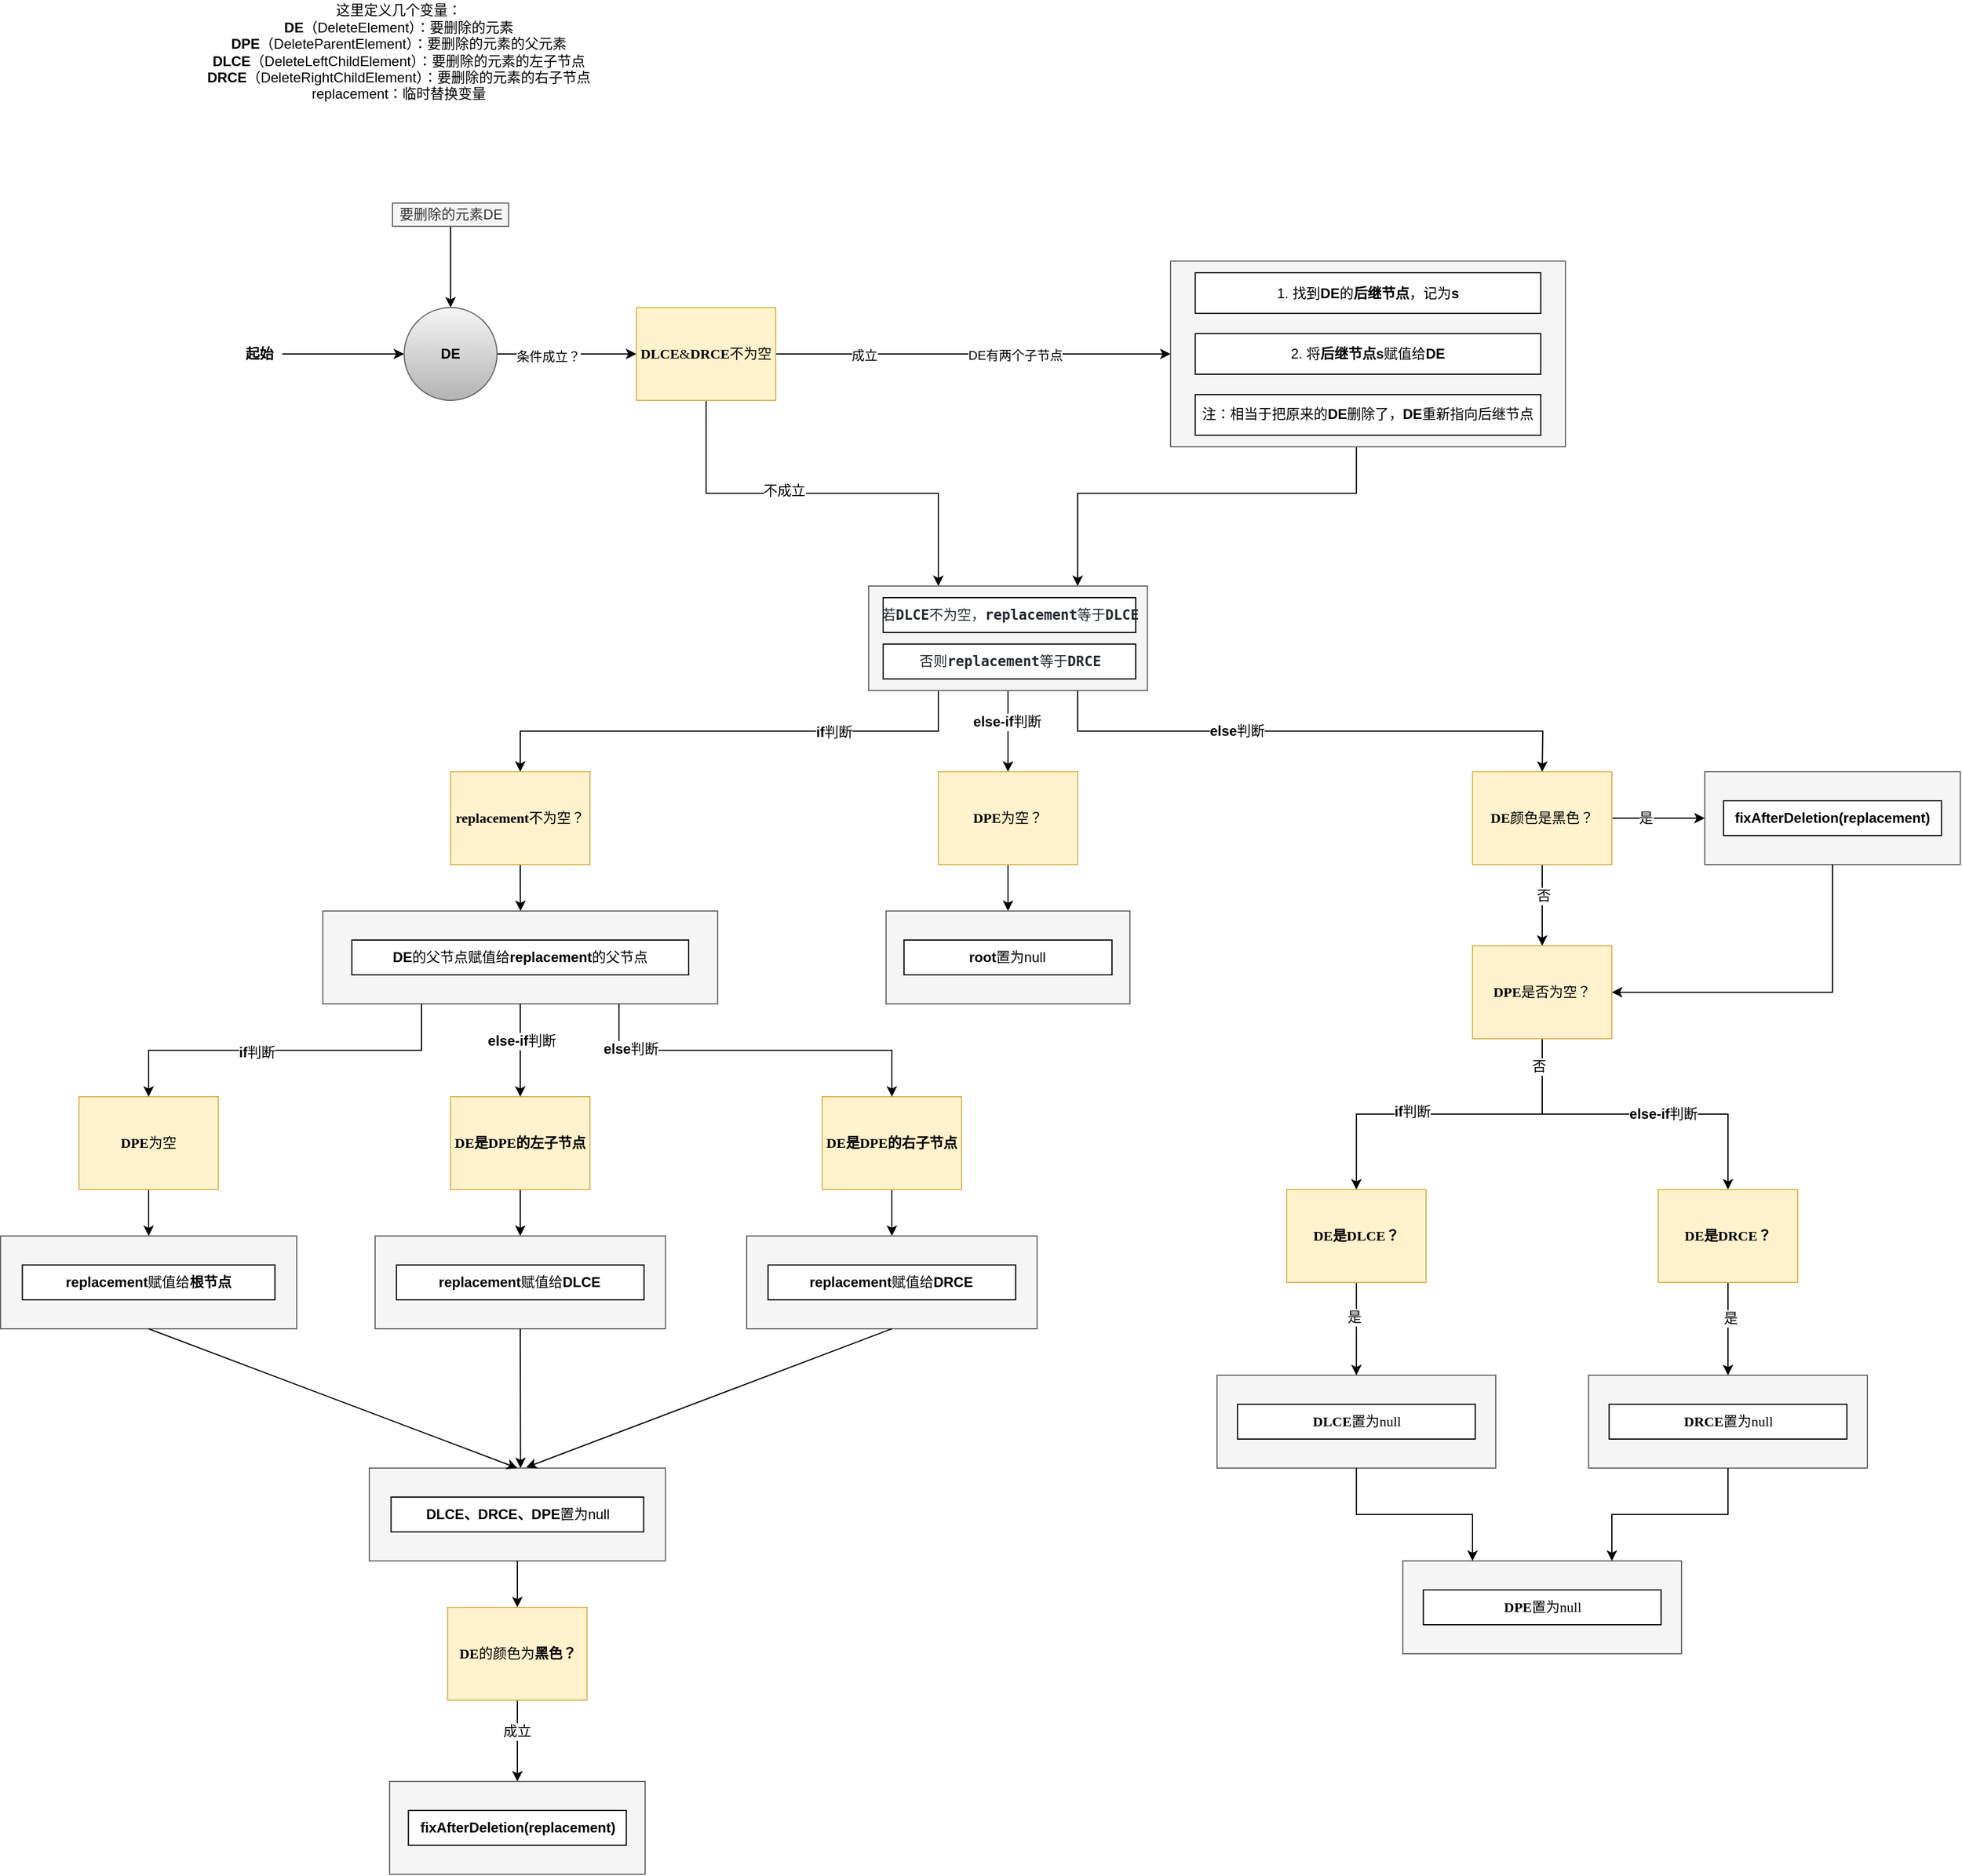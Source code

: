 <mxfile version="14.9.0" type="github">
  <diagram id="dqTE0z3j5utBwTfhuuDI" name="第 1 页">
    <mxGraphModel dx="1160" dy="379" grid="1" gridSize="10" guides="1" tooltips="1" connect="1" arrows="1" fold="1" page="0" pageScale="1" pageWidth="827" pageHeight="1169" math="0" shadow="0">
      <root>
        <mxCell id="0" />
        <mxCell id="1" parent="0" />
        <mxCell id="QXMiSGdsMHIv6WNnIhJc-1" value="" style="edgeStyle=orthogonalEdgeStyle;rounded=0;orthogonalLoop=1;jettySize=auto;html=1;fontFamily=Times New Roman;" edge="1" parent="1" source="QXMiSGdsMHIv6WNnIhJc-2" target="QXMiSGdsMHIv6WNnIhJc-7">
          <mxGeometry relative="1" as="geometry" />
        </mxCell>
        <mxCell id="QXMiSGdsMHIv6WNnIhJc-2" value="要删除的元素DE" style="text;html=1;align=center;verticalAlign=middle;resizable=0;points=[];autosize=1;strokeColor=#666666;fillColor=#f5f5f5;fontColor=#333333;" vertex="1" parent="1">
          <mxGeometry x="150" y="230" width="100" height="20" as="geometry" />
        </mxCell>
        <mxCell id="QXMiSGdsMHIv6WNnIhJc-3" value="" style="edgeStyle=orthogonalEdgeStyle;rounded=0;orthogonalLoop=1;jettySize=auto;html=1;fontFamily=Times New Roman;" edge="1" parent="1" source="QXMiSGdsMHIv6WNnIhJc-4" target="QXMiSGdsMHIv6WNnIhJc-7">
          <mxGeometry relative="1" as="geometry" />
        </mxCell>
        <mxCell id="QXMiSGdsMHIv6WNnIhJc-4" value="&lt;font face=&quot;Tahoma&quot;&gt;起始&lt;/font&gt;" style="text;html=1;align=center;verticalAlign=middle;resizable=0;points=[];autosize=1;strokeColor=none;fontStyle=1;spacingTop=0;spacing=0;fontFamily=Times New Roman;" vertex="1" parent="1">
          <mxGeometry x="15" y="350" width="40" height="20" as="geometry" />
        </mxCell>
        <mxCell id="QXMiSGdsMHIv6WNnIhJc-5" value="" style="edgeStyle=orthogonalEdgeStyle;rounded=0;orthogonalLoop=1;jettySize=auto;html=1;fontFamily=Times New Roman;" edge="1" parent="1" source="QXMiSGdsMHIv6WNnIhJc-7">
          <mxGeometry relative="1" as="geometry">
            <mxPoint x="360" y="360" as="targetPoint" />
          </mxGeometry>
        </mxCell>
        <mxCell id="QXMiSGdsMHIv6WNnIhJc-6" value="条件成立？" style="edgeLabel;html=1;align=center;verticalAlign=middle;resizable=0;points=[];fontFamily=Times New Roman;" vertex="1" connectable="0" parent="QXMiSGdsMHIv6WNnIhJc-5">
          <mxGeometry x="-0.272" y="-2" relative="1" as="geometry">
            <mxPoint as="offset" />
          </mxGeometry>
        </mxCell>
        <mxCell id="QXMiSGdsMHIv6WNnIhJc-7" value="DE" style="ellipse;whiteSpace=wrap;html=1;aspect=fixed;fillColor=#f5f5f5;strokeColor=#666666;fontStyle=1;gradientColor=#b3b3b3;" vertex="1" parent="1">
          <mxGeometry x="160" y="320" width="80" height="80" as="geometry" />
        </mxCell>
        <mxCell id="QXMiSGdsMHIv6WNnIhJc-8" value="" style="edgeStyle=orthogonalEdgeStyle;rounded=0;orthogonalLoop=1;jettySize=auto;html=1;entryX=0;entryY=0.5;entryDx=0;entryDy=0;" edge="1" parent="1" source="QXMiSGdsMHIv6WNnIhJc-12">
          <mxGeometry relative="1" as="geometry">
            <mxPoint x="820" y="360.0" as="targetPoint" />
          </mxGeometry>
        </mxCell>
        <mxCell id="QXMiSGdsMHIv6WNnIhJc-9" value="成立" style="edgeLabel;html=1;align=center;verticalAlign=middle;resizable=0;points=[];" vertex="1" connectable="0" parent="QXMiSGdsMHIv6WNnIhJc-8">
          <mxGeometry x="0.208" y="2" relative="1" as="geometry">
            <mxPoint x="-129" y="2" as="offset" />
          </mxGeometry>
        </mxCell>
        <mxCell id="QXMiSGdsMHIv6WNnIhJc-97" value="DE有两个子节点" style="edgeLabel;html=1;align=center;verticalAlign=middle;resizable=0;points=[];" vertex="1" connectable="0" parent="QXMiSGdsMHIv6WNnIhJc-8">
          <mxGeometry x="0.209" relative="1" as="geometry">
            <mxPoint as="offset" />
          </mxGeometry>
        </mxCell>
        <mxCell id="QXMiSGdsMHIv6WNnIhJc-120" style="edgeStyle=orthogonalEdgeStyle;rounded=0;orthogonalLoop=1;jettySize=auto;html=1;exitX=0.5;exitY=1;exitDx=0;exitDy=0;entryX=0.25;entryY=0;entryDx=0;entryDy=0;fontSize=12;" edge="1" parent="1" source="QXMiSGdsMHIv6WNnIhJc-12" target="QXMiSGdsMHIv6WNnIhJc-98">
          <mxGeometry relative="1" as="geometry" />
        </mxCell>
        <mxCell id="QXMiSGdsMHIv6WNnIhJc-121" value="不成立" style="edgeLabel;html=1;align=center;verticalAlign=middle;resizable=0;points=[];fontSize=12;" vertex="1" connectable="0" parent="QXMiSGdsMHIv6WNnIhJc-120">
          <mxGeometry x="-0.183" y="2" relative="1" as="geometry">
            <mxPoint as="offset" />
          </mxGeometry>
        </mxCell>
        <mxCell id="QXMiSGdsMHIv6WNnIhJc-12" value="&lt;b&gt;DLCE&lt;/b&gt;&amp;amp;&lt;b&gt;DRCE&lt;/b&gt;不为空" style="rounded=0;whiteSpace=wrap;html=1;fontFamily=Times New Roman;align=center;fillColor=#fff2cc;strokeColor=#d6b656;" vertex="1" parent="1">
          <mxGeometry x="360" y="320" width="120" height="80" as="geometry" />
        </mxCell>
        <mxCell id="QXMiSGdsMHIv6WNnIhJc-84" value="这里定义几个变量：&lt;br&gt;&lt;b&gt;DE&lt;/b&gt;（DeleteElement）：要删除的元素&lt;br&gt;&lt;b&gt;DPE&lt;/b&gt;（DeleteParentElement）：要删除的元素的父元素&lt;br&gt;&lt;b&gt;DLCE&lt;/b&gt;（DeleteLeftChildElement）：要删除的元素的左子节点&lt;br&gt;&lt;b&gt;DRCE&lt;/b&gt;（DeleteRightChildElement）：要删除的元素的右子节点&lt;br&gt;replacement：临时替换变量" style="text;html=1;align=center;verticalAlign=middle;resizable=0;points=[];autosize=1;strokeColor=none;" vertex="1" parent="1">
          <mxGeometry x="-20" y="55" width="350" height="90" as="geometry" />
        </mxCell>
        <mxCell id="QXMiSGdsMHIv6WNnIhJc-122" style="edgeStyle=orthogonalEdgeStyle;rounded=0;orthogonalLoop=1;jettySize=auto;html=1;exitX=0.5;exitY=1;exitDx=0;exitDy=0;entryX=0.75;entryY=0;entryDx=0;entryDy=0;fontSize=12;" edge="1" parent="1" source="QXMiSGdsMHIv6WNnIhJc-86" target="QXMiSGdsMHIv6WNnIhJc-98">
          <mxGeometry relative="1" as="geometry">
            <Array as="points">
              <mxPoint x="980" y="480" />
              <mxPoint x="740" y="480" />
            </Array>
          </mxGeometry>
        </mxCell>
        <mxCell id="QXMiSGdsMHIv6WNnIhJc-113" style="edgeStyle=orthogonalEdgeStyle;rounded=0;orthogonalLoop=1;jettySize=auto;html=1;exitX=0.25;exitY=1;exitDx=0;exitDy=0;entryX=0.5;entryY=0;entryDx=0;entryDy=0;fontSize=12;" edge="1" parent="1" source="QXMiSGdsMHIv6WNnIhJc-98" target="QXMiSGdsMHIv6WNnIhJc-105">
          <mxGeometry relative="1" as="geometry" />
        </mxCell>
        <mxCell id="QXMiSGdsMHIv6WNnIhJc-114" value="&lt;b&gt;if&lt;/b&gt;判断" style="edgeLabel;html=1;align=center;verticalAlign=middle;resizable=0;points=[];fontSize=12;" vertex="1" connectable="0" parent="QXMiSGdsMHIv6WNnIhJc-113">
          <mxGeometry x="-0.417" y="1" relative="1" as="geometry">
            <mxPoint as="offset" />
          </mxGeometry>
        </mxCell>
        <mxCell id="QXMiSGdsMHIv6WNnIhJc-116" style="edgeStyle=orthogonalEdgeStyle;rounded=0;orthogonalLoop=1;jettySize=auto;html=1;exitX=0.5;exitY=1;exitDx=0;exitDy=0;fontSize=12;entryX=0.5;entryY=0;entryDx=0;entryDy=0;" edge="1" parent="1" source="QXMiSGdsMHIv6WNnIhJc-98" target="QXMiSGdsMHIv6WNnIhJc-124">
          <mxGeometry relative="1" as="geometry">
            <mxPoint x="680" y="710" as="targetPoint" />
          </mxGeometry>
        </mxCell>
        <mxCell id="QXMiSGdsMHIv6WNnIhJc-117" value="&lt;b&gt;else-if&lt;/b&gt;判断" style="edgeLabel;html=1;align=center;verticalAlign=middle;resizable=0;points=[];fontSize=12;" vertex="1" connectable="0" parent="QXMiSGdsMHIv6WNnIhJc-116">
          <mxGeometry x="-0.247" y="-1" relative="1" as="geometry">
            <mxPoint as="offset" />
          </mxGeometry>
        </mxCell>
        <mxCell id="QXMiSGdsMHIv6WNnIhJc-118" style="edgeStyle=orthogonalEdgeStyle;rounded=0;orthogonalLoop=1;jettySize=auto;html=1;exitX=0.75;exitY=1;exitDx=0;exitDy=0;entryX=0.5;entryY=0;entryDx=0;entryDy=0;fontSize=12;" edge="1" parent="1" source="QXMiSGdsMHIv6WNnIhJc-98">
          <mxGeometry relative="1" as="geometry">
            <mxPoint x="1140" y="720" as="targetPoint" />
          </mxGeometry>
        </mxCell>
        <mxCell id="QXMiSGdsMHIv6WNnIhJc-119" value="&lt;b&gt;else&lt;/b&gt;判断" style="edgeLabel;html=1;align=center;verticalAlign=middle;resizable=0;points=[];fontSize=12;" vertex="1" connectable="0" parent="QXMiSGdsMHIv6WNnIhJc-118">
          <mxGeometry x="-0.269" relative="1" as="geometry">
            <mxPoint as="offset" />
          </mxGeometry>
        </mxCell>
        <mxCell id="QXMiSGdsMHIv6WNnIhJc-98" value="&lt;pre style=&quot;color: rgb(36 , 41 , 46) ; font-family: &amp;#34;jetbrains mono&amp;#34; , monospace ; font-size: 12px&quot;&gt;&lt;br&gt;&lt;/pre&gt;" style="rounded=0;whiteSpace=wrap;html=1;fillColor=#f5f5f5;strokeColor=#666666;fontColor=#333333;fontSize=12;" vertex="1" parent="1">
          <mxGeometry x="560" y="560" width="240" height="90" as="geometry" />
        </mxCell>
        <mxCell id="QXMiSGdsMHIv6WNnIhJc-130" style="edgeStyle=orthogonalEdgeStyle;rounded=0;orthogonalLoop=1;jettySize=auto;html=1;exitX=0.5;exitY=1;exitDx=0;exitDy=0;fontSize=12;" edge="1" parent="1" source="QXMiSGdsMHIv6WNnIhJc-105">
          <mxGeometry relative="1" as="geometry">
            <mxPoint x="260.241" y="840" as="targetPoint" />
          </mxGeometry>
        </mxCell>
        <mxCell id="QXMiSGdsMHIv6WNnIhJc-105" value="&lt;b&gt;replacement&lt;/b&gt;不为空？" style="rounded=0;whiteSpace=wrap;html=1;fontFamily=Times New Roman;align=center;fillColor=#fff2cc;strokeColor=#d6b656;fontStyle=0" vertex="1" parent="1">
          <mxGeometry x="200" y="720" width="120" height="80" as="geometry" />
        </mxCell>
        <mxCell id="QXMiSGdsMHIv6WNnIhJc-106" value="&lt;pre style=&quot;color: rgb(36 , 41 , 46) ; font-family: &amp;#34;jetbrains mono&amp;#34; , monospace&quot;&gt;若&lt;b&gt;DLCE&lt;/b&gt;不为空，&lt;b&gt;replacement&lt;/b&gt;等于&lt;b&gt;DLCE&lt;/b&gt;&lt;/pre&gt;" style="rounded=0;whiteSpace=wrap;html=1;align=center;" vertex="1" parent="1">
          <mxGeometry x="572.5" y="570" width="217.5" height="30" as="geometry" />
        </mxCell>
        <mxCell id="QXMiSGdsMHIv6WNnIhJc-108" value="&lt;pre style=&quot;color: rgb(36 , 41 , 46) ; font-family: &amp;#34;jetbrains mono&amp;#34; , monospace&quot;&gt;&lt;span style=&quot;white-space: normal&quot;&gt;否则&lt;b&gt;replacement&lt;/b&gt;等于&lt;b&gt;DRCE&lt;/b&gt;&lt;/span&gt;&lt;br&gt;&lt;/pre&gt;" style="rounded=0;whiteSpace=wrap;html=1;align=center;" vertex="1" parent="1">
          <mxGeometry x="572.5" y="610" width="217.5" height="30" as="geometry" />
        </mxCell>
        <mxCell id="QXMiSGdsMHIv6WNnIhJc-179" style="edgeStyle=none;rounded=0;orthogonalLoop=1;jettySize=auto;html=1;exitX=0.5;exitY=1;exitDx=0;exitDy=0;entryX=0.5;entryY=0;entryDx=0;entryDy=0;fontSize=12;" edge="1" parent="1" source="QXMiSGdsMHIv6WNnIhJc-124" target="QXMiSGdsMHIv6WNnIhJc-175">
          <mxGeometry relative="1" as="geometry" />
        </mxCell>
        <mxCell id="QXMiSGdsMHIv6WNnIhJc-124" value="&lt;b&gt;DPE&lt;/b&gt;为空？" style="rounded=0;whiteSpace=wrap;html=1;fontFamily=Times New Roman;align=center;fillColor=#fff2cc;strokeColor=#d6b656;fontStyle=0" vertex="1" parent="1">
          <mxGeometry x="620" y="720" width="120" height="80" as="geometry" />
        </mxCell>
        <mxCell id="QXMiSGdsMHIv6WNnIhJc-126" value="" style="group" vertex="1" connectable="0" parent="1">
          <mxGeometry x="820" y="280" width="340" height="160" as="geometry" />
        </mxCell>
        <mxCell id="QXMiSGdsMHIv6WNnIhJc-86" value="" style="rounded=0;whiteSpace=wrap;html=1;fillColor=#f5f5f5;strokeColor=#666666;fontColor=#333333;" vertex="1" parent="QXMiSGdsMHIv6WNnIhJc-126">
          <mxGeometry width="340" height="160" as="geometry" />
        </mxCell>
        <mxCell id="QXMiSGdsMHIv6WNnIhJc-90" value="1. 找到&lt;b&gt;DE&lt;/b&gt;的&lt;b&gt;后继节点&lt;/b&gt;，记为&lt;b&gt;s&lt;/b&gt;" style="rounded=0;whiteSpace=wrap;html=1;align=center;" vertex="1" parent="QXMiSGdsMHIv6WNnIhJc-126">
          <mxGeometry x="21.25" y="10.003" width="297.5" height="35" as="geometry" />
        </mxCell>
        <mxCell id="QXMiSGdsMHIv6WNnIhJc-92" value="2.&amp;nbsp;将&lt;b&gt;后继节点s&lt;/b&gt;赋值给&lt;b&gt;DE&lt;/b&gt;" style="rounded=0;whiteSpace=wrap;html=1;align=center;" vertex="1" parent="QXMiSGdsMHIv6WNnIhJc-126">
          <mxGeometry x="21.25" y="62.497" width="297.5" height="35" as="geometry" />
        </mxCell>
        <mxCell id="QXMiSGdsMHIv6WNnIhJc-95" value="注：相当于把原来的&lt;b&gt;DE&lt;/b&gt;删除了，&lt;b&gt;DE&lt;/b&gt;重新指向后继节点" style="rounded=0;whiteSpace=wrap;html=1;" vertex="1" parent="QXMiSGdsMHIv6WNnIhJc-126">
          <mxGeometry x="21.25" y="114.997" width="297.5" height="35" as="geometry" />
        </mxCell>
        <mxCell id="QXMiSGdsMHIv6WNnIhJc-127" value="" style="group" vertex="1" connectable="0" parent="1">
          <mxGeometry x="90" y="840" width="340" height="80" as="geometry" />
        </mxCell>
        <mxCell id="QXMiSGdsMHIv6WNnIhJc-123" value="" style="rounded=0;whiteSpace=wrap;html=1;fillColor=#f5f5f5;strokeColor=#666666;fontColor=#333333;" vertex="1" parent="QXMiSGdsMHIv6WNnIhJc-127">
          <mxGeometry width="340" height="80" as="geometry" />
        </mxCell>
        <mxCell id="QXMiSGdsMHIv6WNnIhJc-125" value="&lt;b&gt;DE&lt;/b&gt;的父节点赋值给&lt;b&gt;replacement&lt;/b&gt;的父节点" style="rounded=0;whiteSpace=wrap;html=1;align=center;" vertex="1" parent="QXMiSGdsMHIv6WNnIhJc-127">
          <mxGeometry x="25" y="25" width="290" height="30" as="geometry" />
        </mxCell>
        <mxCell id="QXMiSGdsMHIv6WNnIhJc-154" style="edgeStyle=orthogonalEdgeStyle;rounded=0;orthogonalLoop=1;jettySize=auto;html=1;exitX=0.5;exitY=1;exitDx=0;exitDy=0;entryX=0.5;entryY=0;entryDx=0;entryDy=0;fontSize=12;" edge="1" parent="1" source="QXMiSGdsMHIv6WNnIhJc-131" target="QXMiSGdsMHIv6WNnIhJc-145">
          <mxGeometry relative="1" as="geometry" />
        </mxCell>
        <mxCell id="QXMiSGdsMHIv6WNnIhJc-131" value="&lt;b&gt;DPE&lt;/b&gt;为空" style="rounded=0;whiteSpace=wrap;html=1;fontFamily=Times New Roman;align=center;fillColor=#fff2cc;strokeColor=#d6b656;fontStyle=0" vertex="1" parent="1">
          <mxGeometry x="-120" y="1000" width="120" height="80" as="geometry" />
        </mxCell>
        <mxCell id="QXMiSGdsMHIv6WNnIhJc-155" style="edgeStyle=orthogonalEdgeStyle;rounded=0;orthogonalLoop=1;jettySize=auto;html=1;exitX=0.5;exitY=1;exitDx=0;exitDy=0;entryX=0.5;entryY=0;entryDx=0;entryDy=0;fontSize=12;" edge="1" parent="1" source="QXMiSGdsMHIv6WNnIhJc-132" target="QXMiSGdsMHIv6WNnIhJc-148">
          <mxGeometry relative="1" as="geometry" />
        </mxCell>
        <mxCell id="QXMiSGdsMHIv6WNnIhJc-132" value="&lt;b&gt;DE是DPE的左子节点&lt;/b&gt;" style="rounded=0;whiteSpace=wrap;html=1;fontFamily=Times New Roman;align=center;fillColor=#fff2cc;strokeColor=#d6b656;fontStyle=0" vertex="1" parent="1">
          <mxGeometry x="200" y="1000" width="120" height="80" as="geometry" />
        </mxCell>
        <mxCell id="QXMiSGdsMHIv6WNnIhJc-156" style="edgeStyle=orthogonalEdgeStyle;rounded=0;orthogonalLoop=1;jettySize=auto;html=1;exitX=0.5;exitY=1;exitDx=0;exitDy=0;entryX=0.5;entryY=0;entryDx=0;entryDy=0;fontSize=12;" edge="1" parent="1" source="QXMiSGdsMHIv6WNnIhJc-133" target="QXMiSGdsMHIv6WNnIhJc-151">
          <mxGeometry relative="1" as="geometry" />
        </mxCell>
        <mxCell id="QXMiSGdsMHIv6WNnIhJc-133" value="&lt;b&gt;DE是DPE的右子节点&lt;/b&gt;" style="rounded=0;whiteSpace=wrap;html=1;fontFamily=Times New Roman;align=center;fillColor=#fff2cc;strokeColor=#d6b656;fontStyle=0" vertex="1" parent="1">
          <mxGeometry x="520" y="1000" width="120" height="80" as="geometry" />
        </mxCell>
        <mxCell id="QXMiSGdsMHIv6WNnIhJc-138" style="edgeStyle=orthogonalEdgeStyle;rounded=0;orthogonalLoop=1;jettySize=auto;html=1;exitX=0.25;exitY=1;exitDx=0;exitDy=0;fontSize=12;" edge="1" parent="1" source="QXMiSGdsMHIv6WNnIhJc-123" target="QXMiSGdsMHIv6WNnIhJc-131">
          <mxGeometry relative="1" as="geometry" />
        </mxCell>
        <mxCell id="QXMiSGdsMHIv6WNnIhJc-141" value="&lt;b&gt;if&lt;/b&gt;判断" style="edgeLabel;html=1;align=center;verticalAlign=middle;resizable=0;points=[];fontSize=12;" vertex="1" connectable="0" parent="QXMiSGdsMHIv6WNnIhJc-138">
          <mxGeometry x="0.159" y="2" relative="1" as="geometry">
            <mxPoint as="offset" />
          </mxGeometry>
        </mxCell>
        <mxCell id="QXMiSGdsMHIv6WNnIhJc-139" value="" style="edgeStyle=orthogonalEdgeStyle;rounded=0;orthogonalLoop=1;jettySize=auto;html=1;fontSize=12;" edge="1" parent="1" source="QXMiSGdsMHIv6WNnIhJc-123" target="QXMiSGdsMHIv6WNnIhJc-132">
          <mxGeometry relative="1" as="geometry" />
        </mxCell>
        <mxCell id="QXMiSGdsMHIv6WNnIhJc-142" value="&lt;b&gt;else-if&lt;/b&gt;判断" style="edgeLabel;html=1;align=center;verticalAlign=middle;resizable=0;points=[];fontSize=12;" vertex="1" connectable="0" parent="QXMiSGdsMHIv6WNnIhJc-139">
          <mxGeometry x="-0.216" y="1" relative="1" as="geometry">
            <mxPoint as="offset" />
          </mxGeometry>
        </mxCell>
        <mxCell id="QXMiSGdsMHIv6WNnIhJc-140" style="edgeStyle=orthogonalEdgeStyle;rounded=0;orthogonalLoop=1;jettySize=auto;html=1;exitX=0.75;exitY=1;exitDx=0;exitDy=0;entryX=0.5;entryY=0;entryDx=0;entryDy=0;fontSize=12;" edge="1" parent="1" source="QXMiSGdsMHIv6WNnIhJc-123" target="QXMiSGdsMHIv6WNnIhJc-133">
          <mxGeometry relative="1" as="geometry" />
        </mxCell>
        <mxCell id="QXMiSGdsMHIv6WNnIhJc-143" value="&lt;b&gt;else&lt;/b&gt;判断" style="edgeLabel;html=1;align=center;verticalAlign=middle;resizable=0;points=[];fontSize=12;" vertex="1" connectable="0" parent="QXMiSGdsMHIv6WNnIhJc-140">
          <mxGeometry x="-0.686" y="1" relative="1" as="geometry">
            <mxPoint as="offset" />
          </mxGeometry>
        </mxCell>
        <mxCell id="QXMiSGdsMHIv6WNnIhJc-144" value="" style="group" vertex="1" connectable="0" parent="1">
          <mxGeometry x="-187.5" y="1120" width="255" height="80" as="geometry" />
        </mxCell>
        <mxCell id="QXMiSGdsMHIv6WNnIhJc-145" value="" style="rounded=0;whiteSpace=wrap;html=1;fillColor=#f5f5f5;strokeColor=#666666;fontColor=#333333;" vertex="1" parent="QXMiSGdsMHIv6WNnIhJc-144">
          <mxGeometry width="255.0" height="80" as="geometry" />
        </mxCell>
        <mxCell id="QXMiSGdsMHIv6WNnIhJc-146" value="&lt;b&gt;replacement&lt;/b&gt;赋值给&lt;b&gt;根节点&lt;/b&gt;" style="rounded=0;whiteSpace=wrap;html=1;align=center;" vertex="1" parent="QXMiSGdsMHIv6WNnIhJc-144">
          <mxGeometry x="18.75" y="25" width="217.5" height="30" as="geometry" />
        </mxCell>
        <mxCell id="QXMiSGdsMHIv6WNnIhJc-147" value="" style="group" vertex="1" connectable="0" parent="1">
          <mxGeometry x="135" y="1120" width="250" height="80" as="geometry" />
        </mxCell>
        <mxCell id="QXMiSGdsMHIv6WNnIhJc-148" value="" style="rounded=0;whiteSpace=wrap;html=1;fillColor=#f5f5f5;strokeColor=#666666;fontColor=#333333;" vertex="1" parent="QXMiSGdsMHIv6WNnIhJc-147">
          <mxGeometry width="250.0" height="80" as="geometry" />
        </mxCell>
        <mxCell id="QXMiSGdsMHIv6WNnIhJc-149" value="&lt;b&gt;replacement&lt;/b&gt;赋值给&lt;b&gt;DLCE&lt;/b&gt;" style="rounded=0;whiteSpace=wrap;html=1;align=center;" vertex="1" parent="QXMiSGdsMHIv6WNnIhJc-147">
          <mxGeometry x="18.382" y="25" width="213.235" height="30" as="geometry" />
        </mxCell>
        <mxCell id="QXMiSGdsMHIv6WNnIhJc-150" value="" style="group" vertex="1" connectable="0" parent="1">
          <mxGeometry x="455" y="1120" width="250" height="80" as="geometry" />
        </mxCell>
        <mxCell id="QXMiSGdsMHIv6WNnIhJc-151" value="" style="rounded=0;whiteSpace=wrap;html=1;fillColor=#f5f5f5;strokeColor=#666666;fontColor=#333333;" vertex="1" parent="QXMiSGdsMHIv6WNnIhJc-150">
          <mxGeometry width="250.0" height="80" as="geometry" />
        </mxCell>
        <mxCell id="QXMiSGdsMHIv6WNnIhJc-152" value="&lt;b&gt;replacement&lt;/b&gt;赋值给&lt;b&gt;DRCE&lt;/b&gt;" style="rounded=0;whiteSpace=wrap;html=1;align=center;" vertex="1" parent="QXMiSGdsMHIv6WNnIhJc-150">
          <mxGeometry x="18.382" y="25" width="213.235" height="30" as="geometry" />
        </mxCell>
        <mxCell id="QXMiSGdsMHIv6WNnIhJc-157" value="" style="group" vertex="1" connectable="0" parent="1">
          <mxGeometry x="130" y="1320" width="255" height="80" as="geometry" />
        </mxCell>
        <mxCell id="QXMiSGdsMHIv6WNnIhJc-158" value="" style="rounded=0;whiteSpace=wrap;html=1;fillColor=#f5f5f5;strokeColor=#666666;fontColor=#333333;" vertex="1" parent="QXMiSGdsMHIv6WNnIhJc-157">
          <mxGeometry width="255.0" height="80" as="geometry" />
        </mxCell>
        <mxCell id="QXMiSGdsMHIv6WNnIhJc-159" value="&lt;b&gt;DLCE、DRCE、DPE&lt;/b&gt;置为null" style="rounded=0;whiteSpace=wrap;html=1;align=center;" vertex="1" parent="QXMiSGdsMHIv6WNnIhJc-157">
          <mxGeometry x="18.75" y="25" width="217.5" height="30" as="geometry" />
        </mxCell>
        <mxCell id="QXMiSGdsMHIv6WNnIhJc-160" style="rounded=0;orthogonalLoop=1;jettySize=auto;html=1;exitX=0.5;exitY=1;exitDx=0;exitDy=0;entryX=0.5;entryY=0;entryDx=0;entryDy=0;fontSize=12;" edge="1" parent="1" source="QXMiSGdsMHIv6WNnIhJc-145" target="QXMiSGdsMHIv6WNnIhJc-158">
          <mxGeometry relative="1" as="geometry" />
        </mxCell>
        <mxCell id="QXMiSGdsMHIv6WNnIhJc-161" style="edgeStyle=none;rounded=0;orthogonalLoop=1;jettySize=auto;html=1;exitX=0.5;exitY=1;exitDx=0;exitDy=0;fontSize=12;" edge="1" parent="1" source="QXMiSGdsMHIv6WNnIhJc-148">
          <mxGeometry relative="1" as="geometry">
            <mxPoint x="260.241" y="1320.0" as="targetPoint" />
          </mxGeometry>
        </mxCell>
        <mxCell id="QXMiSGdsMHIv6WNnIhJc-164" style="edgeStyle=none;rounded=0;orthogonalLoop=1;jettySize=auto;html=1;exitX=0.5;exitY=1;exitDx=0;exitDy=0;entryX=0.53;entryY=-0.008;entryDx=0;entryDy=0;entryPerimeter=0;fontSize=12;" edge="1" parent="1" source="QXMiSGdsMHIv6WNnIhJc-151" target="QXMiSGdsMHIv6WNnIhJc-158">
          <mxGeometry relative="1" as="geometry" />
        </mxCell>
        <mxCell id="QXMiSGdsMHIv6WNnIhJc-172" style="edgeStyle=none;rounded=0;orthogonalLoop=1;jettySize=auto;html=1;exitX=0.5;exitY=1;exitDx=0;exitDy=0;entryX=0.5;entryY=0;entryDx=0;entryDy=0;fontSize=12;" edge="1" parent="1" source="QXMiSGdsMHIv6WNnIhJc-165" target="QXMiSGdsMHIv6WNnIhJc-168">
          <mxGeometry relative="1" as="geometry" />
        </mxCell>
        <mxCell id="QXMiSGdsMHIv6WNnIhJc-173" value="成立" style="edgeLabel;html=1;align=center;verticalAlign=middle;resizable=0;points=[];fontSize=12;" vertex="1" connectable="0" parent="QXMiSGdsMHIv6WNnIhJc-172">
          <mxGeometry x="-0.228" y="-1" relative="1" as="geometry">
            <mxPoint as="offset" />
          </mxGeometry>
        </mxCell>
        <mxCell id="QXMiSGdsMHIv6WNnIhJc-165" value="&lt;b&gt;DE&lt;/b&gt;的颜色为&lt;b&gt;黑色？&lt;/b&gt;" style="rounded=0;whiteSpace=wrap;html=1;fontFamily=Times New Roman;align=center;fillColor=#fff2cc;strokeColor=#d6b656;fontStyle=0" vertex="1" parent="1">
          <mxGeometry x="197.5" y="1440" width="120" height="80" as="geometry" />
        </mxCell>
        <mxCell id="QXMiSGdsMHIv6WNnIhJc-166" value="" style="edgeStyle=none;rounded=0;orthogonalLoop=1;jettySize=auto;html=1;fontSize=12;" edge="1" parent="1" source="QXMiSGdsMHIv6WNnIhJc-158" target="QXMiSGdsMHIv6WNnIhJc-165">
          <mxGeometry relative="1" as="geometry" />
        </mxCell>
        <mxCell id="QXMiSGdsMHIv6WNnIhJc-167" value="" style="group" vertex="1" connectable="0" parent="1">
          <mxGeometry x="147.5" y="1590" width="220" height="80" as="geometry" />
        </mxCell>
        <mxCell id="QXMiSGdsMHIv6WNnIhJc-168" value="" style="rounded=0;whiteSpace=wrap;html=1;fillColor=#f5f5f5;strokeColor=#666666;fontColor=#333333;" vertex="1" parent="QXMiSGdsMHIv6WNnIhJc-167">
          <mxGeometry width="220.0" height="80" as="geometry" />
        </mxCell>
        <mxCell id="QXMiSGdsMHIv6WNnIhJc-169" value="&lt;b&gt;fixAfterDeletion(replacement)&lt;/b&gt;" style="rounded=0;whiteSpace=wrap;html=1;align=center;" vertex="1" parent="QXMiSGdsMHIv6WNnIhJc-167">
          <mxGeometry x="16.176" y="25" width="187.647" height="30" as="geometry" />
        </mxCell>
        <mxCell id="QXMiSGdsMHIv6WNnIhJc-174" value="" style="group" vertex="1" connectable="0" parent="1">
          <mxGeometry x="575" y="840" width="210" height="80" as="geometry" />
        </mxCell>
        <mxCell id="QXMiSGdsMHIv6WNnIhJc-175" value="" style="rounded=0;whiteSpace=wrap;html=1;fillColor=#f5f5f5;strokeColor=#666666;fontColor=#333333;" vertex="1" parent="QXMiSGdsMHIv6WNnIhJc-174">
          <mxGeometry width="210" height="80" as="geometry" />
        </mxCell>
        <mxCell id="QXMiSGdsMHIv6WNnIhJc-176" value="&lt;b&gt;root&lt;/b&gt;置为null" style="rounded=0;whiteSpace=wrap;html=1;align=center;" vertex="1" parent="QXMiSGdsMHIv6WNnIhJc-174">
          <mxGeometry x="15.441" y="25" width="179.118" height="30" as="geometry" />
        </mxCell>
        <mxCell id="QXMiSGdsMHIv6WNnIhJc-192" style="edgeStyle=none;rounded=0;orthogonalLoop=1;jettySize=auto;html=1;exitX=1;exitY=0.5;exitDx=0;exitDy=0;entryX=0;entryY=0.5;entryDx=0;entryDy=0;fontSize=12;" edge="1" parent="1" source="QXMiSGdsMHIv6WNnIhJc-183" target="QXMiSGdsMHIv6WNnIhJc-189">
          <mxGeometry relative="1" as="geometry" />
        </mxCell>
        <mxCell id="QXMiSGdsMHIv6WNnIhJc-193" value="是" style="edgeLabel;html=1;align=center;verticalAlign=middle;resizable=0;points=[];fontSize=12;" vertex="1" connectable="0" parent="QXMiSGdsMHIv6WNnIhJc-192">
          <mxGeometry x="-0.274" relative="1" as="geometry">
            <mxPoint as="offset" />
          </mxGeometry>
        </mxCell>
        <mxCell id="QXMiSGdsMHIv6WNnIhJc-195" style="edgeStyle=none;rounded=0;orthogonalLoop=1;jettySize=auto;html=1;entryX=0.5;entryY=0;entryDx=0;entryDy=0;fontSize=12;" edge="1" parent="1" source="QXMiSGdsMHIv6WNnIhJc-183" target="QXMiSGdsMHIv6WNnIhJc-194">
          <mxGeometry relative="1" as="geometry" />
        </mxCell>
        <mxCell id="QXMiSGdsMHIv6WNnIhJc-196" value="否" style="edgeLabel;html=1;align=center;verticalAlign=middle;resizable=0;points=[];fontSize=12;" vertex="1" connectable="0" parent="QXMiSGdsMHIv6WNnIhJc-195">
          <mxGeometry x="-0.249" y="1" relative="1" as="geometry">
            <mxPoint as="offset" />
          </mxGeometry>
        </mxCell>
        <mxCell id="QXMiSGdsMHIv6WNnIhJc-183" value="&lt;b&gt;DE&lt;/b&gt;颜色是黑色？" style="rounded=0;whiteSpace=wrap;html=1;fontFamily=Times New Roman;align=center;fillColor=#fff2cc;strokeColor=#d6b656;fontStyle=0" vertex="1" parent="1">
          <mxGeometry x="1080" y="720" width="120" height="80" as="geometry" />
        </mxCell>
        <mxCell id="QXMiSGdsMHIv6WNnIhJc-188" value="" style="group" vertex="1" connectable="0" parent="1">
          <mxGeometry x="1280" y="720" width="220" height="80" as="geometry" />
        </mxCell>
        <mxCell id="QXMiSGdsMHIv6WNnIhJc-189" value="" style="rounded=0;whiteSpace=wrap;html=1;fillColor=#f5f5f5;strokeColor=#666666;fontColor=#333333;" vertex="1" parent="QXMiSGdsMHIv6WNnIhJc-188">
          <mxGeometry width="220.0" height="80" as="geometry" />
        </mxCell>
        <mxCell id="QXMiSGdsMHIv6WNnIhJc-190" value="&lt;b&gt;fixAfterDeletion(replacement)&lt;/b&gt;" style="rounded=0;whiteSpace=wrap;html=1;align=center;" vertex="1" parent="QXMiSGdsMHIv6WNnIhJc-188">
          <mxGeometry x="16.176" y="25" width="187.647" height="30" as="geometry" />
        </mxCell>
        <mxCell id="QXMiSGdsMHIv6WNnIhJc-232" style="edgeStyle=orthogonalEdgeStyle;rounded=0;orthogonalLoop=1;jettySize=auto;html=1;exitX=0.5;exitY=1;exitDx=0;exitDy=0;entryX=0.5;entryY=0;entryDx=0;entryDy=0;fontSize=12;" edge="1" parent="1" source="QXMiSGdsMHIv6WNnIhJc-194" target="QXMiSGdsMHIv6WNnIhJc-235">
          <mxGeometry relative="1" as="geometry">
            <mxPoint x="980" y="1000" as="targetPoint" />
          </mxGeometry>
        </mxCell>
        <mxCell id="QXMiSGdsMHIv6WNnIhJc-240" value="&lt;b&gt;if&lt;/b&gt;判断" style="edgeLabel;html=1;align=center;verticalAlign=middle;resizable=0;points=[];fontSize=12;" vertex="1" connectable="0" parent="QXMiSGdsMHIv6WNnIhJc-232">
          <mxGeometry x="0.219" y="-2" relative="1" as="geometry">
            <mxPoint as="offset" />
          </mxGeometry>
        </mxCell>
        <mxCell id="QXMiSGdsMHIv6WNnIhJc-233" style="edgeStyle=orthogonalEdgeStyle;rounded=0;orthogonalLoop=1;jettySize=auto;html=1;exitX=0.5;exitY=1;exitDx=0;exitDy=0;entryX=0.5;entryY=0;entryDx=0;entryDy=0;fontSize=12;" edge="1" parent="1" source="QXMiSGdsMHIv6WNnIhJc-194" target="QXMiSGdsMHIv6WNnIhJc-234">
          <mxGeometry relative="1" as="geometry">
            <mxPoint x="1300" y="1000" as="targetPoint" />
          </mxGeometry>
        </mxCell>
        <mxCell id="QXMiSGdsMHIv6WNnIhJc-239" value="否" style="edgeLabel;html=1;align=center;verticalAlign=middle;resizable=0;points=[];fontSize=12;" vertex="1" connectable="0" parent="QXMiSGdsMHIv6WNnIhJc-233">
          <mxGeometry x="-0.839" y="-3" relative="1" as="geometry">
            <mxPoint as="offset" />
          </mxGeometry>
        </mxCell>
        <mxCell id="QXMiSGdsMHIv6WNnIhJc-241" value="&lt;b&gt;else-if&lt;/b&gt;判断" style="edgeLabel;html=1;align=center;verticalAlign=middle;resizable=0;points=[];fontSize=12;" vertex="1" connectable="0" parent="QXMiSGdsMHIv6WNnIhJc-233">
          <mxGeometry x="0.167" relative="1" as="geometry">
            <mxPoint as="offset" />
          </mxGeometry>
        </mxCell>
        <mxCell id="QXMiSGdsMHIv6WNnIhJc-194" value="&lt;b&gt;DPE&lt;/b&gt;是否为空？" style="rounded=0;whiteSpace=wrap;html=1;fontFamily=Times New Roman;align=center;fillColor=#fff2cc;strokeColor=#d6b656;fontStyle=0" vertex="1" parent="1">
          <mxGeometry x="1080" y="870" width="120" height="80" as="geometry" />
        </mxCell>
        <mxCell id="QXMiSGdsMHIv6WNnIhJc-198" style="edgeStyle=orthogonalEdgeStyle;rounded=0;orthogonalLoop=1;jettySize=auto;html=1;exitX=0.5;exitY=1;exitDx=0;exitDy=0;entryX=1;entryY=0.5;entryDx=0;entryDy=0;fontSize=12;" edge="1" parent="1" source="QXMiSGdsMHIv6WNnIhJc-189" target="QXMiSGdsMHIv6WNnIhJc-194">
          <mxGeometry relative="1" as="geometry" />
        </mxCell>
        <mxCell id="QXMiSGdsMHIv6WNnIhJc-219" value="" style="group" vertex="1" connectable="0" parent="1">
          <mxGeometry x="1020" y="1400" width="240" height="80" as="geometry" />
        </mxCell>
        <mxCell id="QXMiSGdsMHIv6WNnIhJc-220" value="" style="rounded=0;whiteSpace=wrap;html=1;fillColor=#f5f5f5;strokeColor=#666666;fontColor=#333333;" vertex="1" parent="QXMiSGdsMHIv6WNnIhJc-219">
          <mxGeometry width="240.0" height="80" as="geometry" />
        </mxCell>
        <mxCell id="QXMiSGdsMHIv6WNnIhJc-221" value="&lt;font face=&quot;times new roman&quot;&gt;&lt;b&gt;DPE&lt;/b&gt;置为null&lt;/font&gt;" style="rounded=0;whiteSpace=wrap;html=1;align=center;" vertex="1" parent="QXMiSGdsMHIv6WNnIhJc-219">
          <mxGeometry x="17.647" y="25" width="204.706" height="30" as="geometry" />
        </mxCell>
        <mxCell id="QXMiSGdsMHIv6WNnIhJc-225" value="" style="group" vertex="1" connectable="0" parent="1">
          <mxGeometry x="860" y="1240" width="240" height="80" as="geometry" />
        </mxCell>
        <mxCell id="QXMiSGdsMHIv6WNnIhJc-226" value="" style="rounded=0;whiteSpace=wrap;html=1;fillColor=#f5f5f5;strokeColor=#666666;fontColor=#333333;" vertex="1" parent="QXMiSGdsMHIv6WNnIhJc-225">
          <mxGeometry width="240.0" height="80" as="geometry" />
        </mxCell>
        <mxCell id="QXMiSGdsMHIv6WNnIhJc-227" value="&lt;b style=&quot;font-family: &amp;#34;times new roman&amp;#34;&quot;&gt;DLCE&lt;/b&gt;&lt;span style=&quot;font-family: &amp;#34;times new roman&amp;#34;&quot;&gt;置为null&lt;/span&gt;" style="rounded=0;whiteSpace=wrap;html=1;align=center;" vertex="1" parent="QXMiSGdsMHIv6WNnIhJc-225">
          <mxGeometry x="17.647" y="25" width="204.706" height="30" as="geometry" />
        </mxCell>
        <mxCell id="QXMiSGdsMHIv6WNnIhJc-228" value="" style="group" vertex="1" connectable="0" parent="1">
          <mxGeometry x="1180" y="1240" width="240" height="80" as="geometry" />
        </mxCell>
        <mxCell id="QXMiSGdsMHIv6WNnIhJc-229" value="" style="rounded=0;whiteSpace=wrap;html=1;fillColor=#f5f5f5;strokeColor=#666666;fontColor=#333333;" vertex="1" parent="QXMiSGdsMHIv6WNnIhJc-228">
          <mxGeometry width="240.0" height="80" as="geometry" />
        </mxCell>
        <mxCell id="QXMiSGdsMHIv6WNnIhJc-230" value="&lt;b style=&quot;font-family: &amp;#34;times new roman&amp;#34;&quot;&gt;DRCE&lt;/b&gt;&lt;span style=&quot;font-family: &amp;#34;times new roman&amp;#34;&quot;&gt;置为null&lt;/span&gt;" style="rounded=0;whiteSpace=wrap;html=1;align=center;" vertex="1" parent="QXMiSGdsMHIv6WNnIhJc-228">
          <mxGeometry x="17.647" y="25" width="204.706" height="30" as="geometry" />
        </mxCell>
        <mxCell id="QXMiSGdsMHIv6WNnIhJc-238" style="edgeStyle=orthogonalEdgeStyle;rounded=0;orthogonalLoop=1;jettySize=auto;html=1;exitX=0.5;exitY=1;exitDx=0;exitDy=0;entryX=0.5;entryY=0;entryDx=0;entryDy=0;fontSize=12;" edge="1" parent="1" source="QXMiSGdsMHIv6WNnIhJc-234" target="QXMiSGdsMHIv6WNnIhJc-229">
          <mxGeometry relative="1" as="geometry" />
        </mxCell>
        <mxCell id="QXMiSGdsMHIv6WNnIhJc-243" value="是" style="edgeLabel;html=1;align=center;verticalAlign=middle;resizable=0;points=[];fontSize=12;" vertex="1" connectable="0" parent="QXMiSGdsMHIv6WNnIhJc-238">
          <mxGeometry x="-0.226" y="2" relative="1" as="geometry">
            <mxPoint as="offset" />
          </mxGeometry>
        </mxCell>
        <mxCell id="QXMiSGdsMHIv6WNnIhJc-234" value="&lt;b&gt;DE是DRCE？&lt;/b&gt;" style="rounded=0;whiteSpace=wrap;html=1;fontFamily=Times New Roman;align=center;fillColor=#fff2cc;strokeColor=#d6b656;fontStyle=0" vertex="1" parent="1">
          <mxGeometry x="1240" y="1080" width="120" height="80" as="geometry" />
        </mxCell>
        <mxCell id="QXMiSGdsMHIv6WNnIhJc-237" style="edgeStyle=orthogonalEdgeStyle;rounded=0;orthogonalLoop=1;jettySize=auto;html=1;exitX=0.5;exitY=1;exitDx=0;exitDy=0;entryX=0.5;entryY=0;entryDx=0;entryDy=0;fontSize=12;" edge="1" parent="1" source="QXMiSGdsMHIv6WNnIhJc-235" target="QXMiSGdsMHIv6WNnIhJc-226">
          <mxGeometry relative="1" as="geometry" />
        </mxCell>
        <mxCell id="QXMiSGdsMHIv6WNnIhJc-242" value="是" style="edgeLabel;html=1;align=center;verticalAlign=middle;resizable=0;points=[];fontSize=12;" vertex="1" connectable="0" parent="QXMiSGdsMHIv6WNnIhJc-237">
          <mxGeometry x="-0.246" y="-2" relative="1" as="geometry">
            <mxPoint as="offset" />
          </mxGeometry>
        </mxCell>
        <mxCell id="QXMiSGdsMHIv6WNnIhJc-235" value="&lt;b&gt;DE是DLCE？&lt;/b&gt;" style="rounded=0;whiteSpace=wrap;html=1;fontFamily=Times New Roman;align=center;fillColor=#fff2cc;strokeColor=#d6b656;fontStyle=0" vertex="1" parent="1">
          <mxGeometry x="920" y="1080" width="120" height="80" as="geometry" />
        </mxCell>
        <mxCell id="QXMiSGdsMHIv6WNnIhJc-244" style="edgeStyle=orthogonalEdgeStyle;rounded=0;orthogonalLoop=1;jettySize=auto;html=1;exitX=0.5;exitY=1;exitDx=0;exitDy=0;entryX=0.25;entryY=0;entryDx=0;entryDy=0;fontSize=12;" edge="1" parent="1" source="QXMiSGdsMHIv6WNnIhJc-226" target="QXMiSGdsMHIv6WNnIhJc-220">
          <mxGeometry relative="1" as="geometry" />
        </mxCell>
        <mxCell id="QXMiSGdsMHIv6WNnIhJc-245" style="edgeStyle=orthogonalEdgeStyle;rounded=0;orthogonalLoop=1;jettySize=auto;html=1;exitX=0.5;exitY=1;exitDx=0;exitDy=0;entryX=0.75;entryY=0;entryDx=0;entryDy=0;fontSize=12;" edge="1" parent="1" source="QXMiSGdsMHIv6WNnIhJc-229" target="QXMiSGdsMHIv6WNnIhJc-220">
          <mxGeometry relative="1" as="geometry" />
        </mxCell>
      </root>
    </mxGraphModel>
  </diagram>
</mxfile>
